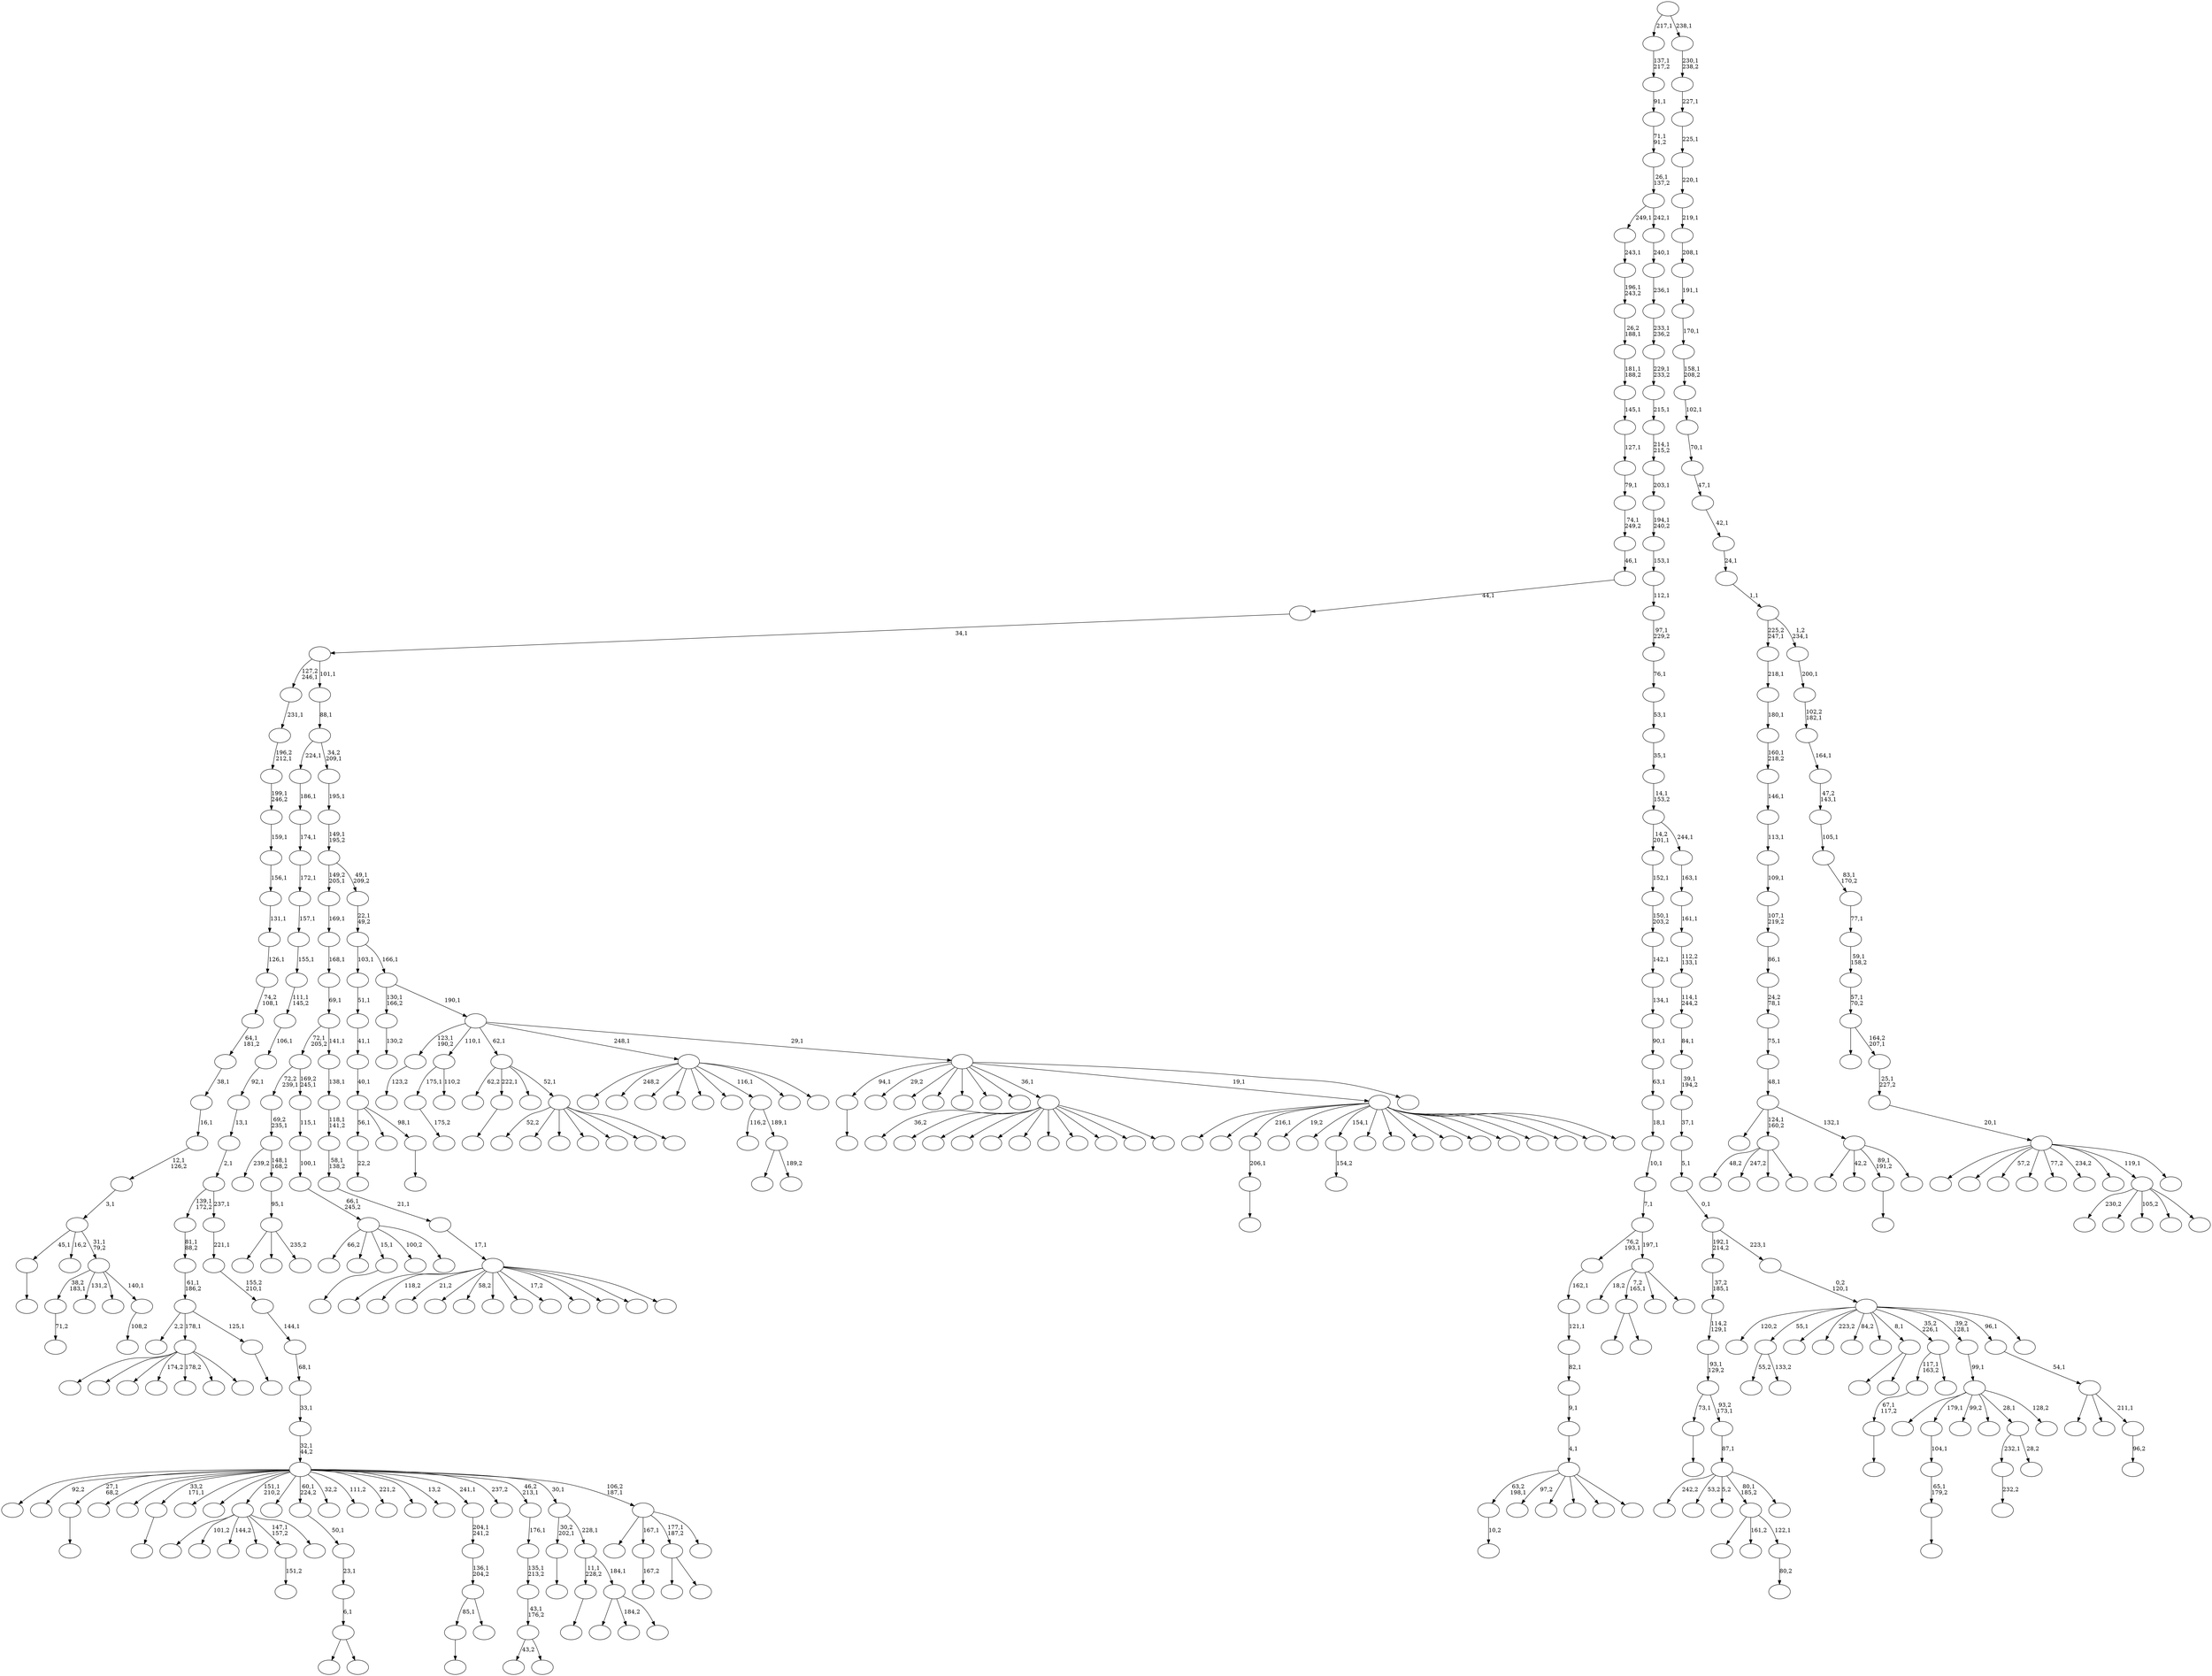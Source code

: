 digraph T {
	450 [label=""]
	449 [label=""]
	448 [label=""]
	447 [label=""]
	446 [label=""]
	445 [label=""]
	444 [label=""]
	443 [label=""]
	442 [label=""]
	441 [label=""]
	440 [label=""]
	439 [label=""]
	438 [label=""]
	437 [label=""]
	436 [label=""]
	435 [label=""]
	434 [label=""]
	433 [label=""]
	432 [label=""]
	431 [label=""]
	430 [label=""]
	429 [label=""]
	428 [label=""]
	427 [label=""]
	426 [label=""]
	425 [label=""]
	424 [label=""]
	423 [label=""]
	422 [label=""]
	421 [label=""]
	420 [label=""]
	419 [label=""]
	418 [label=""]
	417 [label=""]
	416 [label=""]
	415 [label=""]
	414 [label=""]
	413 [label=""]
	412 [label=""]
	411 [label=""]
	410 [label=""]
	409 [label=""]
	408 [label=""]
	407 [label=""]
	406 [label=""]
	405 [label=""]
	404 [label=""]
	403 [label=""]
	402 [label=""]
	401 [label=""]
	400 [label=""]
	399 [label=""]
	398 [label=""]
	397 [label=""]
	396 [label=""]
	395 [label=""]
	394 [label=""]
	393 [label=""]
	392 [label=""]
	391 [label=""]
	390 [label=""]
	389 [label=""]
	388 [label=""]
	387 [label=""]
	386 [label=""]
	385 [label=""]
	384 [label=""]
	383 [label=""]
	382 [label=""]
	381 [label=""]
	380 [label=""]
	379 [label=""]
	378 [label=""]
	377 [label=""]
	376 [label=""]
	375 [label=""]
	374 [label=""]
	373 [label=""]
	372 [label=""]
	371 [label=""]
	370 [label=""]
	369 [label=""]
	368 [label=""]
	367 [label=""]
	366 [label=""]
	365 [label=""]
	364 [label=""]
	363 [label=""]
	362 [label=""]
	361 [label=""]
	360 [label=""]
	359 [label=""]
	358 [label=""]
	357 [label=""]
	356 [label=""]
	355 [label=""]
	354 [label=""]
	353 [label=""]
	352 [label=""]
	351 [label=""]
	350 [label=""]
	349 [label=""]
	348 [label=""]
	347 [label=""]
	346 [label=""]
	345 [label=""]
	344 [label=""]
	343 [label=""]
	342 [label=""]
	341 [label=""]
	340 [label=""]
	339 [label=""]
	338 [label=""]
	337 [label=""]
	336 [label=""]
	335 [label=""]
	334 [label=""]
	333 [label=""]
	332 [label=""]
	331 [label=""]
	330 [label=""]
	329 [label=""]
	328 [label=""]
	327 [label=""]
	326 [label=""]
	325 [label=""]
	324 [label=""]
	323 [label=""]
	322 [label=""]
	321 [label=""]
	320 [label=""]
	319 [label=""]
	318 [label=""]
	317 [label=""]
	316 [label=""]
	315 [label=""]
	314 [label=""]
	313 [label=""]
	312 [label=""]
	311 [label=""]
	310 [label=""]
	309 [label=""]
	308 [label=""]
	307 [label=""]
	306 [label=""]
	305 [label=""]
	304 [label=""]
	303 [label=""]
	302 [label=""]
	301 [label=""]
	300 [label=""]
	299 [label=""]
	298 [label=""]
	297 [label=""]
	296 [label=""]
	295 [label=""]
	294 [label=""]
	293 [label=""]
	292 [label=""]
	291 [label=""]
	290 [label=""]
	289 [label=""]
	288 [label=""]
	287 [label=""]
	286 [label=""]
	285 [label=""]
	284 [label=""]
	283 [label=""]
	282 [label=""]
	281 [label=""]
	280 [label=""]
	279 [label=""]
	278 [label=""]
	277 [label=""]
	276 [label=""]
	275 [label=""]
	274 [label=""]
	273 [label=""]
	272 [label=""]
	271 [label=""]
	270 [label=""]
	269 [label=""]
	268 [label=""]
	267 [label=""]
	266 [label=""]
	265 [label=""]
	264 [label=""]
	263 [label=""]
	262 [label=""]
	261 [label=""]
	260 [label=""]
	259 [label=""]
	258 [label=""]
	257 [label=""]
	256 [label=""]
	255 [label=""]
	254 [label=""]
	253 [label=""]
	252 [label=""]
	251 [label=""]
	250 [label=""]
	249 [label=""]
	248 [label=""]
	247 [label=""]
	246 [label=""]
	245 [label=""]
	244 [label=""]
	243 [label=""]
	242 [label=""]
	241 [label=""]
	240 [label=""]
	239 [label=""]
	238 [label=""]
	237 [label=""]
	236 [label=""]
	235 [label=""]
	234 [label=""]
	233 [label=""]
	232 [label=""]
	231 [label=""]
	230 [label=""]
	229 [label=""]
	228 [label=""]
	227 [label=""]
	226 [label=""]
	225 [label=""]
	224 [label=""]
	223 [label=""]
	222 [label=""]
	221 [label=""]
	220 [label=""]
	219 [label=""]
	218 [label=""]
	217 [label=""]
	216 [label=""]
	215 [label=""]
	214 [label=""]
	213 [label=""]
	212 [label=""]
	211 [label=""]
	210 [label=""]
	209 [label=""]
	208 [label=""]
	207 [label=""]
	206 [label=""]
	205 [label=""]
	204 [label=""]
	203 [label=""]
	202 [label=""]
	201 [label=""]
	200 [label=""]
	199 [label=""]
	198 [label=""]
	197 [label=""]
	196 [label=""]
	195 [label=""]
	194 [label=""]
	193 [label=""]
	192 [label=""]
	191 [label=""]
	190 [label=""]
	189 [label=""]
	188 [label=""]
	187 [label=""]
	186 [label=""]
	185 [label=""]
	184 [label=""]
	183 [label=""]
	182 [label=""]
	181 [label=""]
	180 [label=""]
	179 [label=""]
	178 [label=""]
	177 [label=""]
	176 [label=""]
	175 [label=""]
	174 [label=""]
	173 [label=""]
	172 [label=""]
	171 [label=""]
	170 [label=""]
	169 [label=""]
	168 [label=""]
	167 [label=""]
	166 [label=""]
	165 [label=""]
	164 [label=""]
	163 [label=""]
	162 [label=""]
	161 [label=""]
	160 [label=""]
	159 [label=""]
	158 [label=""]
	157 [label=""]
	156 [label=""]
	155 [label=""]
	154 [label=""]
	153 [label=""]
	152 [label=""]
	151 [label=""]
	150 [label=""]
	149 [label=""]
	148 [label=""]
	147 [label=""]
	146 [label=""]
	145 [label=""]
	144 [label=""]
	143 [label=""]
	142 [label=""]
	141 [label=""]
	140 [label=""]
	139 [label=""]
	138 [label=""]
	137 [label=""]
	136 [label=""]
	135 [label=""]
	134 [label=""]
	133 [label=""]
	132 [label=""]
	131 [label=""]
	130 [label=""]
	129 [label=""]
	128 [label=""]
	127 [label=""]
	126 [label=""]
	125 [label=""]
	124 [label=""]
	123 [label=""]
	122 [label=""]
	121 [label=""]
	120 [label=""]
	119 [label=""]
	118 [label=""]
	117 [label=""]
	116 [label=""]
	115 [label=""]
	114 [label=""]
	113 [label=""]
	112 [label=""]
	111 [label=""]
	110 [label=""]
	109 [label=""]
	108 [label=""]
	107 [label=""]
	106 [label=""]
	105 [label=""]
	104 [label=""]
	103 [label=""]
	102 [label=""]
	101 [label=""]
	100 [label=""]
	99 [label=""]
	98 [label=""]
	97 [label=""]
	96 [label=""]
	95 [label=""]
	94 [label=""]
	93 [label=""]
	92 [label=""]
	91 [label=""]
	90 [label=""]
	89 [label=""]
	88 [label=""]
	87 [label=""]
	86 [label=""]
	85 [label=""]
	84 [label=""]
	83 [label=""]
	82 [label=""]
	81 [label=""]
	80 [label=""]
	79 [label=""]
	78 [label=""]
	77 [label=""]
	76 [label=""]
	75 [label=""]
	74 [label=""]
	73 [label=""]
	72 [label=""]
	71 [label=""]
	70 [label=""]
	69 [label=""]
	68 [label=""]
	67 [label=""]
	66 [label=""]
	65 [label=""]
	64 [label=""]
	63 [label=""]
	62 [label=""]
	61 [label=""]
	60 [label=""]
	59 [label=""]
	58 [label=""]
	57 [label=""]
	56 [label=""]
	55 [label=""]
	54 [label=""]
	53 [label=""]
	52 [label=""]
	51 [label=""]
	50 [label=""]
	49 [label=""]
	48 [label=""]
	47 [label=""]
	46 [label=""]
	45 [label=""]
	44 [label=""]
	43 [label=""]
	42 [label=""]
	41 [label=""]
	40 [label=""]
	39 [label=""]
	38 [label=""]
	37 [label=""]
	36 [label=""]
	35 [label=""]
	34 [label=""]
	33 [label=""]
	32 [label=""]
	31 [label=""]
	30 [label=""]
	29 [label=""]
	28 [label=""]
	27 [label=""]
	26 [label=""]
	25 [label=""]
	24 [label=""]
	23 [label=""]
	22 [label=""]
	21 [label=""]
	20 [label=""]
	19 [label=""]
	18 [label=""]
	17 [label=""]
	16 [label=""]
	15 [label=""]
	14 [label=""]
	13 [label=""]
	12 [label=""]
	11 [label=""]
	10 [label=""]
	9 [label=""]
	8 [label=""]
	7 [label=""]
	6 [label=""]
	5 [label=""]
	4 [label=""]
	3 [label=""]
	2 [label=""]
	1 [label=""]
	0 [label=""]
	449 -> 450 [label=""]
	445 -> 446 [label="10,2"]
	442 -> 443 [label="167,2"]
	440 -> 441 [label=""]
	425 -> 426 [label=""]
	420 -> 421 [label="22,2"]
	417 -> 418 [label=""]
	416 -> 417 [label="65,1\n179,2"]
	415 -> 416 [label="104,1"]
	412 -> 413 [label=""]
	407 -> 408 [label=""]
	406 -> 407 [label="206,1"]
	397 -> 398 [label=""]
	396 -> 420 [label="56,1"]
	396 -> 401 [label=""]
	396 -> 397 [label="98,1"]
	395 -> 396 [label="40,1"]
	394 -> 395 [label="41,1"]
	393 -> 394 [label="51,1"]
	385 -> 386 [label="154,2"]
	378 -> 379 [label=""]
	375 -> 392 [label="55,2"]
	375 -> 376 [label="133,2"]
	368 -> 369 [label=""]
	363 -> 364 [label="232,2"]
	357 -> 358 [label="71,2"]
	339 -> 340 [label=""]
	335 -> 336 [label=""]
	320 -> 321 [label="175,2"]
	317 -> 359 [label=""]
	317 -> 318 [label=""]
	311 -> 312 [label="151,2"]
	306 -> 436 [label=""]
	306 -> 381 [label="101,2"]
	306 -> 341 [label="144,2"]
	306 -> 334 [label=""]
	306 -> 311 [label="147,1\n157,2"]
	306 -> 307 [label=""]
	302 -> 303 [label=""]
	297 -> 298 [label="130,2"]
	295 -> 423 [label=""]
	295 -> 296 [label=""]
	294 -> 295 [label="6,1"]
	293 -> 294 [label="23,1"]
	292 -> 293 [label="50,1"]
	287 -> 288 [label="123,2"]
	285 -> 428 [label=""]
	285 -> 399 [label=""]
	285 -> 286 [label="235,2"]
	284 -> 285 [label="95,1"]
	283 -> 329 [label="239,2"]
	283 -> 284 [label="148,1\n168,2"]
	282 -> 283 [label="69,2\n235,1"]
	280 -> 281 [label=""]
	279 -> 280 [label="67,1\n117,2"]
	277 -> 371 [label=""]
	277 -> 278 [label="189,2"]
	276 -> 433 [label="116,2"]
	276 -> 277 [label="189,1"]
	270 -> 363 [label="232,1"]
	270 -> 271 [label="28,2"]
	260 -> 404 [label="36,2"]
	260 -> 374 [label=""]
	260 -> 331 [label=""]
	260 -> 322 [label=""]
	260 -> 313 [label=""]
	260 -> 304 [label=""]
	260 -> 301 [label=""]
	260 -> 299 [label=""]
	260 -> 289 [label=""]
	260 -> 262 [label=""]
	260 -> 261 [label=""]
	250 -> 320 [label="175,1"]
	250 -> 251 [label="110,2"]
	248 -> 249 [label=""]
	244 -> 332 [label="66,2"]
	244 -> 330 [label=""]
	244 -> 302 [label="15,1"]
	244 -> 269 [label="100,2"]
	244 -> 245 [label=""]
	243 -> 244 [label="66,1\n245,2"]
	242 -> 243 [label="100,1"]
	241 -> 242 [label="115,1"]
	240 -> 282 [label="72,2\n239,1"]
	240 -> 241 [label="169,2\n245,1"]
	238 -> 412 [label="85,1"]
	238 -> 239 [label=""]
	237 -> 238 [label="136,1\n204,2"]
	236 -> 237 [label="204,1\n241,2"]
	233 -> 234 [label="80,2"]
	232 -> 411 [label=""]
	232 -> 373 [label="161,2"]
	232 -> 233 [label="122,1"]
	230 -> 355 [label=""]
	230 -> 231 [label=""]
	226 -> 354 [label=""]
	226 -> 227 [label=""]
	224 -> 445 [label="63,2\n198,1"]
	224 -> 387 [label="97,2"]
	224 -> 353 [label=""]
	224 -> 352 [label=""]
	224 -> 259 [label=""]
	224 -> 225 [label=""]
	223 -> 224 [label="4,1"]
	222 -> 223 [label="9,1"]
	221 -> 222 [label="82,1"]
	220 -> 221 [label="121,1"]
	219 -> 220 [label="162,1"]
	217 -> 427 [label=""]
	217 -> 405 [label=""]
	217 -> 391 [label=""]
	217 -> 338 [label="174,2"]
	217 -> 264 [label="178,2"]
	217 -> 229 [label=""]
	217 -> 218 [label=""]
	209 -> 348 [label="48,2"]
	209 -> 266 [label="247,2"]
	209 -> 214 [label=""]
	209 -> 210 [label=""]
	205 -> 206 [label="108,2"]
	204 -> 357 [label="38,2\n183,1"]
	204 -> 333 [label="131,2"]
	204 -> 253 [label=""]
	204 -> 205 [label="140,1"]
	203 -> 449 [label="45,1"]
	203 -> 267 [label="16,2"]
	203 -> 204 [label="31,1\n79,2"]
	202 -> 203 [label="3,1"]
	201 -> 202 [label="12,1\n126,2"]
	200 -> 201 [label="16,1"]
	199 -> 200 [label="38,1"]
	198 -> 199 [label="64,1\n181,2"]
	197 -> 198 [label="74,2\n108,1"]
	196 -> 197 [label="126,1"]
	195 -> 196 [label="131,1"]
	194 -> 195 [label="156,1"]
	193 -> 194 [label="159,1"]
	192 -> 193 [label="199,1\n246,2"]
	191 -> 192 [label="196,2\n212,1"]
	190 -> 191 [label="231,1"]
	188 -> 437 [label="242,2"]
	188 -> 347 [label="53,2"]
	188 -> 305 [label="5,2"]
	188 -> 232 [label="80,1\n185,2"]
	188 -> 189 [label=""]
	187 -> 188 [label="87,1"]
	186 -> 368 [label="73,1"]
	186 -> 187 [label="93,2\n173,1"]
	185 -> 186 [label="93,1\n129,2"]
	184 -> 185 [label="114,2\n129,1"]
	183 -> 184 [label="37,2\n185,1"]
	181 -> 410 [label="18,2"]
	181 -> 317 [label="7,2\n165,1"]
	181 -> 272 [label=""]
	181 -> 182 [label=""]
	180 -> 219 [label="76,2\n193,1"]
	180 -> 181 [label="197,1"]
	179 -> 180 [label="7,1"]
	178 -> 179 [label="10,1"]
	177 -> 178 [label="18,1"]
	176 -> 177 [label="63,1"]
	175 -> 176 [label="90,1"]
	174 -> 175 [label="134,1"]
	173 -> 174 [label="142,1"]
	172 -> 173 [label="150,1\n203,2"]
	171 -> 172 [label="152,1"]
	169 -> 170 [label=""]
	168 -> 372 [label="2,2"]
	168 -> 217 [label="178,1"]
	168 -> 169 [label="125,1"]
	167 -> 168 [label="61,1\n186,2"]
	166 -> 167 [label="81,1\n88,2"]
	164 -> 165 [label=""]
	161 -> 431 [label=""]
	161 -> 409 [label=""]
	161 -> 406 [label="216,1"]
	161 -> 403 [label="19,2"]
	161 -> 389 [label=""]
	161 -> 385 [label="154,1"]
	161 -> 383 [label=""]
	161 -> 380 [label=""]
	161 -> 362 [label=""]
	161 -> 356 [label=""]
	161 -> 350 [label=""]
	161 -> 323 [label=""]
	161 -> 258 [label=""]
	161 -> 235 [label=""]
	161 -> 211 [label=""]
	161 -> 162 [label=""]
	159 -> 308 [label="43,2"]
	159 -> 160 [label=""]
	158 -> 159 [label="43,1\n176,2"]
	157 -> 158 [label="135,1\n213,2"]
	156 -> 157 [label="176,1"]
	152 -> 279 [label="117,1\n163,2"]
	152 -> 153 [label=""]
	150 -> 419 [label=""]
	150 -> 415 [label="179,1"]
	150 -> 328 [label="99,2"]
	150 -> 309 [label=""]
	150 -> 270 [label="28,1"]
	150 -> 151 [label="128,2"]
	149 -> 150 [label="99,1"]
	147 -> 424 [label=""]
	147 -> 414 [label="118,2"]
	147 -> 367 [label="21,2"]
	147 -> 349 [label=""]
	147 -> 346 [label="58,2"]
	147 -> 344 [label=""]
	147 -> 315 [label=""]
	147 -> 290 [label="17,2"]
	147 -> 274 [label=""]
	147 -> 256 [label=""]
	147 -> 213 [label=""]
	147 -> 148 [label=""]
	146 -> 147 [label="17,1"]
	145 -> 146 [label="21,1"]
	144 -> 145 [label="58,1\n138,2"]
	143 -> 144 [label="118,1\n141,2"]
	142 -> 143 [label="138,1"]
	141 -> 240 [label="72,1\n205,2"]
	141 -> 142 [label="141,1"]
	140 -> 141 [label="69,1"]
	139 -> 140 [label="168,1"]
	138 -> 139 [label="169,1"]
	136 -> 327 [label=""]
	136 -> 291 [label="184,2"]
	136 -> 137 [label=""]
	135 -> 164 [label="11,1\n228,2"]
	135 -> 136 [label="184,1"]
	134 -> 248 [label="30,2\n202,1"]
	134 -> 135 [label="228,1"]
	132 -> 390 [label=""]
	132 -> 365 [label="42,2"]
	132 -> 339 [label="89,1\n191,2"]
	132 -> 133 [label=""]
	131 -> 429 [label=""]
	131 -> 209 [label="124,1\n160,2"]
	131 -> 132 [label="132,1"]
	130 -> 131 [label="48,1"]
	129 -> 130 [label="75,1"]
	128 -> 129 [label="24,2\n78,1"]
	127 -> 128 [label="86,1"]
	126 -> 127 [label="107,1\n219,2"]
	125 -> 126 [label="109,1"]
	124 -> 125 [label="113,1"]
	123 -> 124 [label="146,1"]
	122 -> 123 [label="160,1\n218,2"]
	121 -> 122 [label="180,1"]
	120 -> 121 [label="218,1"]
	118 -> 439 [label="52,2"]
	118 -> 435 [label=""]
	118 -> 246 [label=""]
	118 -> 228 [label=""]
	118 -> 216 [label=""]
	118 -> 215 [label=""]
	118 -> 119 [label=""]
	117 -> 422 [label="62,2"]
	117 -> 378 [label="222,1"]
	117 -> 342 [label=""]
	117 -> 118 [label="52,1"]
	115 -> 444 [label=""]
	115 -> 442 [label="167,1"]
	115 -> 226 [label="177,1\n187,2"]
	115 -> 116 [label=""]
	114 -> 448 [label=""]
	114 -> 447 [label="92,2"]
	114 -> 440 [label="27,1\n68,2"]
	114 -> 432 [label=""]
	114 -> 382 [label=""]
	114 -> 335 [label="33,2\n171,1"]
	114 -> 326 [label=""]
	114 -> 319 [label=""]
	114 -> 306 [label="151,1\n210,2"]
	114 -> 300 [label=""]
	114 -> 292 [label="60,1\n224,2"]
	114 -> 268 [label="32,2"]
	114 -> 263 [label="111,2"]
	114 -> 255 [label="221,2"]
	114 -> 254 [label=""]
	114 -> 252 [label="13,2"]
	114 -> 236 [label="241,1"]
	114 -> 163 [label="237,2"]
	114 -> 156 [label="46,2\n213,1"]
	114 -> 134 [label="30,1"]
	114 -> 115 [label="106,2\n187,1"]
	113 -> 114 [label="32,1\n44,2"]
	112 -> 113 [label="33,1"]
	111 -> 112 [label="68,1"]
	110 -> 111 [label="144,1"]
	109 -> 110 [label="155,2\n210,1"]
	108 -> 109 [label="221,1"]
	107 -> 166 [label="139,1\n172,2"]
	107 -> 108 [label="237,1"]
	106 -> 107 [label="2,1"]
	105 -> 106 [label="13,1"]
	104 -> 105 [label="92,1"]
	103 -> 104 [label="106,1"]
	102 -> 103 [label="111,1\n145,2"]
	101 -> 102 [label="155,1"]
	100 -> 101 [label="157,1"]
	99 -> 100 [label="172,1"]
	98 -> 99 [label="174,1"]
	97 -> 98 [label="186,1"]
	95 -> 96 [label="96,2"]
	94 -> 384 [label=""]
	94 -> 207 [label=""]
	94 -> 95 [label="211,1"]
	93 -> 94 [label="54,1"]
	90 -> 438 [label=""]
	90 -> 434 [label="248,2"]
	90 -> 430 [label=""]
	90 -> 366 [label=""]
	90 -> 351 [label=""]
	90 -> 316 [label=""]
	90 -> 276 [label="116,1"]
	90 -> 265 [label=""]
	90 -> 91 [label=""]
	88 -> 425 [label="94,1"]
	88 -> 388 [label="29,2"]
	88 -> 343 [label=""]
	88 -> 325 [label=""]
	88 -> 314 [label=""]
	88 -> 310 [label=""]
	88 -> 275 [label=""]
	88 -> 260 [label="36,1"]
	88 -> 161 [label="19,1"]
	88 -> 89 [label=""]
	87 -> 287 [label="123,1\n190,2"]
	87 -> 250 [label="110,1"]
	87 -> 117 [label="62,1"]
	87 -> 90 [label="248,1"]
	87 -> 88 [label="29,1"]
	86 -> 297 [label="130,1\n166,2"]
	86 -> 87 [label="190,1"]
	85 -> 393 [label="103,1"]
	85 -> 86 [label="166,1"]
	84 -> 85 [label="22,1\n49,2"]
	83 -> 138 [label="149,2\n205,1"]
	83 -> 84 [label="49,1\n209,2"]
	82 -> 83 [label="149,1\n195,2"]
	81 -> 82 [label="195,1"]
	80 -> 97 [label="224,1"]
	80 -> 81 [label="34,2\n209,1"]
	79 -> 80 [label="88,1"]
	78 -> 190 [label="127,2\n246,1"]
	78 -> 79 [label="101,1"]
	77 -> 78 [label="34,1"]
	76 -> 77 [label="44,1"]
	75 -> 76 [label="46,1"]
	74 -> 75 [label="74,1\n249,2"]
	73 -> 74 [label="79,1"]
	72 -> 73 [label="127,1"]
	71 -> 72 [label="145,1"]
	70 -> 71 [label="181,1\n188,2"]
	69 -> 70 [label="26,2\n188,1"]
	68 -> 69 [label="196,1\n243,2"]
	67 -> 68 [label="243,1"]
	65 -> 377 [label="230,2"]
	65 -> 324 [label=""]
	65 -> 273 [label="105,2"]
	65 -> 154 [label=""]
	65 -> 66 [label=""]
	63 -> 400 [label="120,2"]
	63 -> 375 [label="55,1"]
	63 -> 370 [label=""]
	63 -> 337 [label="223,2"]
	63 -> 257 [label="84,2"]
	63 -> 247 [label=""]
	63 -> 230 [label="8,1"]
	63 -> 152 [label="35,2\n226,1"]
	63 -> 149 [label="39,2\n128,1"]
	63 -> 93 [label="96,1"]
	63 -> 64 [label=""]
	62 -> 63 [label="0,2\n120,1"]
	61 -> 183 [label="192,1\n214,2"]
	61 -> 62 [label="223,1"]
	60 -> 61 [label="0,1"]
	59 -> 60 [label="5,1"]
	58 -> 59 [label="37,1"]
	57 -> 58 [label="39,1\n194,2"]
	56 -> 57 [label="84,1"]
	55 -> 56 [label="114,1\n244,2"]
	54 -> 55 [label="112,2\n133,1"]
	53 -> 54 [label="161,1"]
	52 -> 53 [label="163,1"]
	51 -> 171 [label="14,2\n201,1"]
	51 -> 52 [label="244,1"]
	50 -> 51 [label="14,1\n153,2"]
	49 -> 50 [label="35,1"]
	48 -> 49 [label="53,1"]
	47 -> 48 [label="76,1"]
	46 -> 47 [label="97,1\n229,2"]
	45 -> 46 [label="112,1"]
	44 -> 45 [label="153,1"]
	43 -> 44 [label="194,1\n240,2"]
	42 -> 43 [label="203,1"]
	41 -> 42 [label="214,1\n215,2"]
	40 -> 41 [label="215,1"]
	39 -> 40 [label="229,1\n233,2"]
	38 -> 39 [label="233,1\n236,2"]
	37 -> 38 [label="236,1"]
	36 -> 37 [label="240,1"]
	35 -> 67 [label="249,1"]
	35 -> 36 [label="242,1"]
	34 -> 35 [label="26,1\n137,2"]
	33 -> 34 [label="71,1\n91,2"]
	32 -> 33 [label="91,1"]
	31 -> 32 [label="137,1\n217,2"]
	29 -> 402 [label=""]
	29 -> 361 [label=""]
	29 -> 360 [label="57,2"]
	29 -> 345 [label=""]
	29 -> 208 [label="77,2"]
	29 -> 155 [label="234,2"]
	29 -> 92 [label=""]
	29 -> 65 [label="119,1"]
	29 -> 30 [label=""]
	28 -> 29 [label="20,1"]
	27 -> 28 [label="25,1\n227,2"]
	26 -> 212 [label=""]
	26 -> 27 [label="164,2\n207,1"]
	25 -> 26 [label="57,1\n70,2"]
	24 -> 25 [label="59,1\n158,2"]
	23 -> 24 [label="77,1"]
	22 -> 23 [label="83,1\n170,2"]
	21 -> 22 [label="105,1"]
	20 -> 21 [label="47,2\n143,1"]
	19 -> 20 [label="164,1"]
	18 -> 19 [label="102,2\n182,1"]
	17 -> 18 [label="200,1"]
	16 -> 120 [label="225,2\n247,1"]
	16 -> 17 [label="1,2\n234,1"]
	15 -> 16 [label="1,1"]
	14 -> 15 [label="24,1"]
	13 -> 14 [label="42,1"]
	12 -> 13 [label="47,1"]
	11 -> 12 [label="70,1"]
	10 -> 11 [label="102,1"]
	9 -> 10 [label="158,1\n208,2"]
	8 -> 9 [label="170,1"]
	7 -> 8 [label="191,1"]
	6 -> 7 [label="208,1"]
	5 -> 6 [label="219,1"]
	4 -> 5 [label="220,1"]
	3 -> 4 [label="225,1"]
	2 -> 3 [label="227,1"]
	1 -> 2 [label="230,1\n238,2"]
	0 -> 31 [label="217,1"]
	0 -> 1 [label="238,1"]
}
